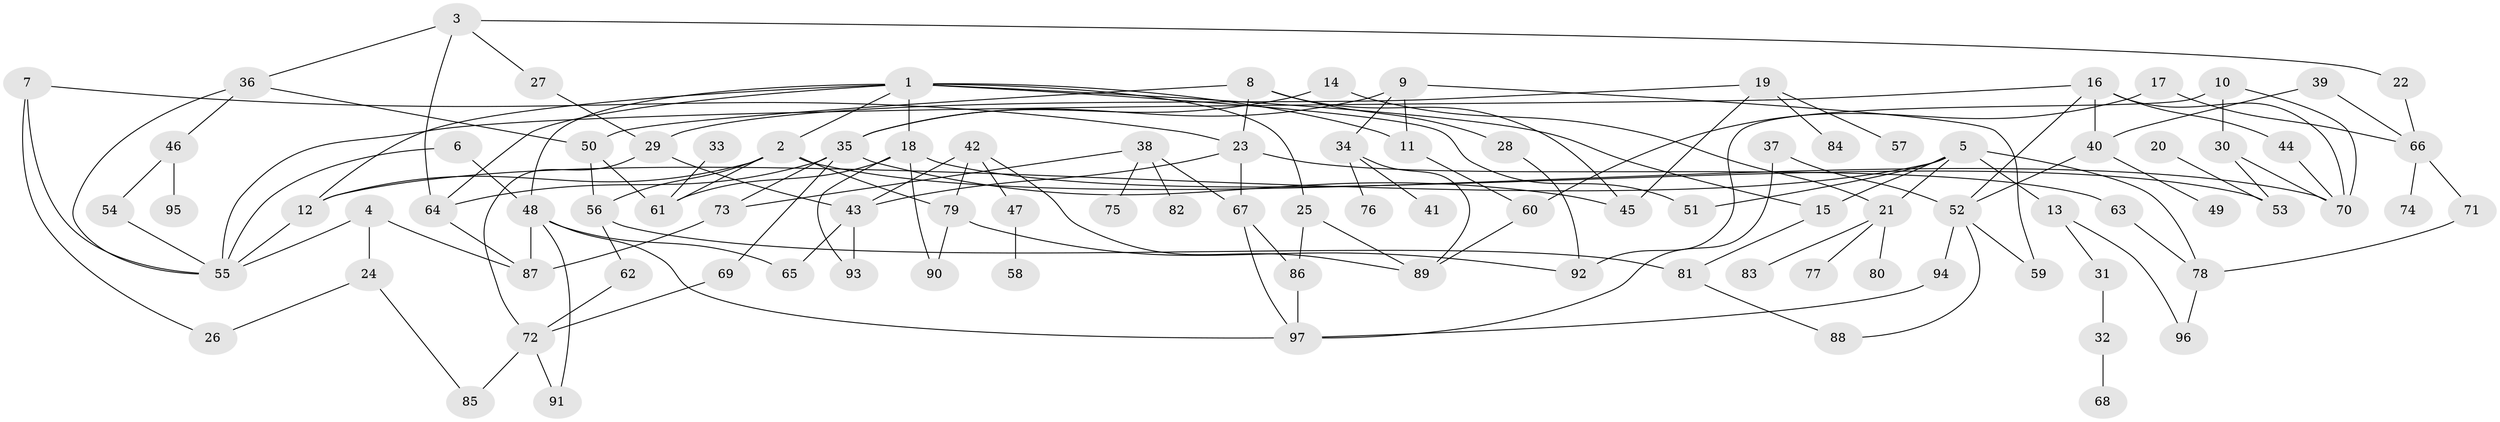// original degree distribution, {9: 0.007194244604316547, 3: 0.18705035971223022, 5: 0.07913669064748201, 4: 0.14388489208633093, 2: 0.34532374100719426, 8: 0.007194244604316547, 7: 0.014388489208633094, 6: 0.014388489208633094, 1: 0.2014388489208633}
// Generated by graph-tools (version 1.1) at 2025/36/03/04/25 23:36:03]
// undirected, 97 vertices, 147 edges
graph export_dot {
  node [color=gray90,style=filled];
  1;
  2;
  3;
  4;
  5;
  6;
  7;
  8;
  9;
  10;
  11;
  12;
  13;
  14;
  15;
  16;
  17;
  18;
  19;
  20;
  21;
  22;
  23;
  24;
  25;
  26;
  27;
  28;
  29;
  30;
  31;
  32;
  33;
  34;
  35;
  36;
  37;
  38;
  39;
  40;
  41;
  42;
  43;
  44;
  45;
  46;
  47;
  48;
  49;
  50;
  51;
  52;
  53;
  54;
  55;
  56;
  57;
  58;
  59;
  60;
  61;
  62;
  63;
  64;
  65;
  66;
  67;
  68;
  69;
  70;
  71;
  72;
  73;
  74;
  75;
  76;
  77;
  78;
  79;
  80;
  81;
  82;
  83;
  84;
  85;
  86;
  87;
  88;
  89;
  90;
  91;
  92;
  93;
  94;
  95;
  96;
  97;
  1 -- 2 [weight=1.0];
  1 -- 11 [weight=1.0];
  1 -- 12 [weight=1.0];
  1 -- 15 [weight=1.0];
  1 -- 18 [weight=1.0];
  1 -- 25 [weight=1.0];
  1 -- 48 [weight=1.0];
  1 -- 51 [weight=1.0];
  1 -- 64 [weight=1.0];
  2 -- 12 [weight=1.0];
  2 -- 56 [weight=1.0];
  2 -- 61 [weight=1.0];
  2 -- 70 [weight=1.0];
  2 -- 79 [weight=1.0];
  3 -- 22 [weight=1.0];
  3 -- 27 [weight=1.0];
  3 -- 36 [weight=1.0];
  3 -- 64 [weight=1.0];
  4 -- 24 [weight=1.0];
  4 -- 55 [weight=1.0];
  4 -- 87 [weight=1.0];
  5 -- 12 [weight=1.0];
  5 -- 13 [weight=1.0];
  5 -- 15 [weight=1.0];
  5 -- 21 [weight=1.0];
  5 -- 51 [weight=1.0];
  5 -- 78 [weight=1.0];
  6 -- 48 [weight=1.0];
  6 -- 55 [weight=1.0];
  7 -- 23 [weight=1.0];
  7 -- 26 [weight=1.0];
  7 -- 55 [weight=1.0];
  8 -- 23 [weight=1.0];
  8 -- 28 [weight=1.0];
  8 -- 45 [weight=1.0];
  8 -- 50 [weight=1.0];
  9 -- 11 [weight=1.0];
  9 -- 34 [weight=1.0];
  9 -- 35 [weight=1.0];
  9 -- 59 [weight=1.0];
  10 -- 30 [weight=1.0];
  10 -- 70 [weight=1.0];
  10 -- 92 [weight=1.0];
  11 -- 60 [weight=1.0];
  12 -- 55 [weight=1.0];
  13 -- 31 [weight=1.0];
  13 -- 96 [weight=1.0];
  14 -- 21 [weight=1.0];
  14 -- 35 [weight=1.0];
  15 -- 81 [weight=1.0];
  16 -- 40 [weight=1.0];
  16 -- 44 [weight=1.0];
  16 -- 52 [weight=1.0];
  16 -- 55 [weight=1.0];
  16 -- 70 [weight=1.0];
  17 -- 60 [weight=1.0];
  17 -- 66 [weight=1.0];
  18 -- 53 [weight=1.0];
  18 -- 61 [weight=1.0];
  18 -- 90 [weight=1.0];
  18 -- 93 [weight=1.0];
  19 -- 29 [weight=1.0];
  19 -- 45 [weight=1.0];
  19 -- 57 [weight=1.0];
  19 -- 84 [weight=1.0];
  20 -- 53 [weight=1.0];
  21 -- 77 [weight=1.0];
  21 -- 80 [weight=1.0];
  21 -- 83 [weight=1.0];
  22 -- 66 [weight=1.0];
  23 -- 43 [weight=1.0];
  23 -- 63 [weight=1.0];
  23 -- 67 [weight=1.0];
  24 -- 26 [weight=1.0];
  24 -- 85 [weight=1.0];
  25 -- 86 [weight=1.0];
  25 -- 89 [weight=1.0];
  27 -- 29 [weight=1.0];
  28 -- 92 [weight=1.0];
  29 -- 43 [weight=1.0];
  29 -- 72 [weight=1.0];
  30 -- 53 [weight=1.0];
  30 -- 70 [weight=1.0];
  31 -- 32 [weight=1.0];
  32 -- 68 [weight=1.0];
  33 -- 61 [weight=1.0];
  34 -- 41 [weight=1.0];
  34 -- 76 [weight=1.0];
  34 -- 89 [weight=1.0];
  35 -- 45 [weight=1.0];
  35 -- 64 [weight=1.0];
  35 -- 69 [weight=1.0];
  35 -- 73 [weight=1.0];
  36 -- 46 [weight=1.0];
  36 -- 50 [weight=1.0];
  36 -- 55 [weight=1.0];
  37 -- 52 [weight=1.0];
  37 -- 97 [weight=1.0];
  38 -- 67 [weight=1.0];
  38 -- 73 [weight=1.0];
  38 -- 75 [weight=1.0];
  38 -- 82 [weight=1.0];
  39 -- 40 [weight=1.0];
  39 -- 66 [weight=1.0];
  40 -- 49 [weight=1.0];
  40 -- 52 [weight=1.0];
  42 -- 43 [weight=1.0];
  42 -- 47 [weight=1.0];
  42 -- 79 [weight=2.0];
  42 -- 89 [weight=1.0];
  43 -- 65 [weight=1.0];
  43 -- 93 [weight=1.0];
  44 -- 70 [weight=1.0];
  46 -- 54 [weight=1.0];
  46 -- 95 [weight=1.0];
  47 -- 58 [weight=1.0];
  48 -- 65 [weight=1.0];
  48 -- 87 [weight=1.0];
  48 -- 91 [weight=1.0];
  48 -- 97 [weight=1.0];
  50 -- 56 [weight=1.0];
  50 -- 61 [weight=1.0];
  52 -- 59 [weight=1.0];
  52 -- 88 [weight=1.0];
  52 -- 94 [weight=1.0];
  54 -- 55 [weight=1.0];
  56 -- 62 [weight=1.0];
  56 -- 81 [weight=1.0];
  60 -- 89 [weight=1.0];
  62 -- 72 [weight=1.0];
  63 -- 78 [weight=1.0];
  64 -- 87 [weight=1.0];
  66 -- 71 [weight=1.0];
  66 -- 74 [weight=1.0];
  67 -- 86 [weight=1.0];
  67 -- 97 [weight=1.0];
  69 -- 72 [weight=1.0];
  71 -- 78 [weight=1.0];
  72 -- 85 [weight=1.0];
  72 -- 91 [weight=1.0];
  73 -- 87 [weight=1.0];
  78 -- 96 [weight=1.0];
  79 -- 90 [weight=1.0];
  79 -- 92 [weight=1.0];
  81 -- 88 [weight=1.0];
  86 -- 97 [weight=1.0];
  94 -- 97 [weight=1.0];
}
